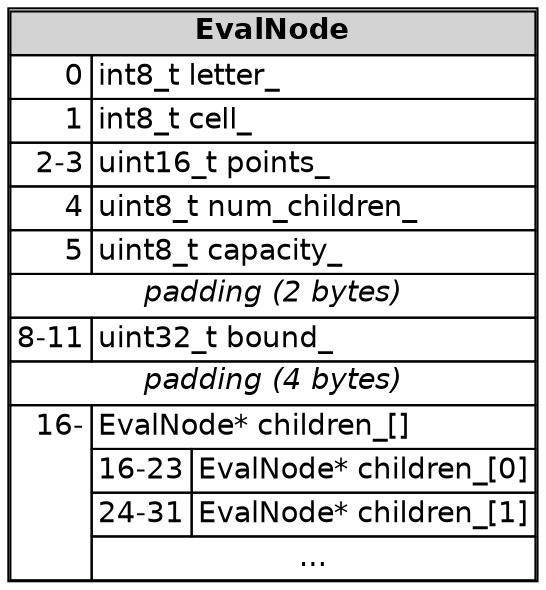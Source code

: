 digraph EvalNodeLayout {
    node [shape=plain, fontname="Helvetica"];

    EvalNode [label=<
        <TABLE BORDER="1" CELLBORDER="1" CELLSPACING="0">
            <TR><TD COLSPAN="3" BGCOLOR="lightgray"><B>EvalNode</B></TD></TR>
            <TR><TD ALIGN="RIGHT">0</TD><TD ALIGN="LEFT" COLSPAN="2">int8_t letter_</TD></TR>
            <TR><TD ALIGN="RIGHT">1</TD><TD ALIGN="LEFT" COLSPAN="2">int8_t cell_</TD></TR>
            <TR><TD ALIGN="RIGHT">2-3</TD><TD ALIGN="LEFT" COLSPAN="2">uint16_t points_</TD></TR>
            <TR><TD ALIGN="RIGHT">4</TD><TD ALIGN="LEFT" COLSPAN="2">uint8_t num_children_</TD></TR>
            <TR><TD ALIGN="RIGHT">5</TD><TD ALIGN="LEFT" COLSPAN="2">uint8_t capacity_</TD></TR>
            <TR><TD COLSPAN="3"><I>padding (2 bytes)</I></TD></TR>
            <TR><TD ALIGN="RIGHT">8-11</TD><TD ALIGN="LEFT" COLSPAN="2">uint32_t bound_</TD></TR>
            <TR><TD COLSPAN="3"><I>padding (4 bytes)</I></TD></TR>
            <TR><TD ALIGN="RIGHT" ROWSPAN="4" VALIGN="TOP">16-</TD><TD ALIGN="LEFT" COLSPAN="2">EvalNode* children_[]</TD></TR>
            <TR><TD ALIGN="RIGHT">16-23</TD><TD ALIGN="LEFT">EvalNode* children_[0]</TD></TR>
            <TR><TD ALIGN="RIGHT">24-31</TD><TD ALIGN="LEFT">EvalNode* children_[1]</TD></TR>
            <TR><TD COLSPAN="2">...</TD></TR>
        </TABLE>
    >];
}

